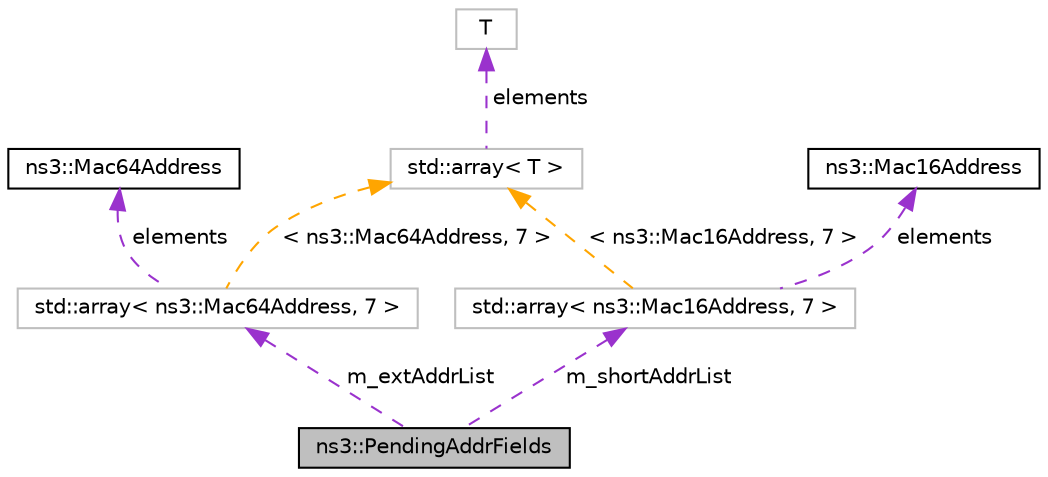 digraph "ns3::PendingAddrFields"
{
 // LATEX_PDF_SIZE
  edge [fontname="Helvetica",fontsize="10",labelfontname="Helvetica",labelfontsize="10"];
  node [fontname="Helvetica",fontsize="10",shape=record];
  Node1 [label="ns3::PendingAddrFields",height=0.2,width=0.4,color="black", fillcolor="grey75", style="filled", fontcolor="black",tooltip="Represent the Pending Address Specification field."];
  Node2 -> Node1 [dir="back",color="darkorchid3",fontsize="10",style="dashed",label=" m_extAddrList" ,fontname="Helvetica"];
  Node2 [label="std::array\< ns3::Mac64Address, 7 \>",height=0.2,width=0.4,color="grey75", fillcolor="white", style="filled",tooltip=" "];
  Node3 -> Node2 [dir="back",color="darkorchid3",fontsize="10",style="dashed",label=" elements" ,fontname="Helvetica"];
  Node3 [label="ns3::Mac64Address",height=0.2,width=0.4,color="black", fillcolor="white", style="filled",URL="$classns3_1_1_mac64_address.html",tooltip="an EUI-64 address"];
  Node4 -> Node2 [dir="back",color="orange",fontsize="10",style="dashed",label=" \< ns3::Mac64Address, 7 \>" ,fontname="Helvetica"];
  Node4 [label="std::array\< T \>",height=0.2,width=0.4,color="grey75", fillcolor="white", style="filled",tooltip=" "];
  Node5 -> Node4 [dir="back",color="darkorchid3",fontsize="10",style="dashed",label=" elements" ,fontname="Helvetica"];
  Node5 [label="T",height=0.2,width=0.4,color="grey75", fillcolor="white", style="filled",tooltip=" "];
  Node6 -> Node1 [dir="back",color="darkorchid3",fontsize="10",style="dashed",label=" m_shortAddrList" ,fontname="Helvetica"];
  Node6 [label="std::array\< ns3::Mac16Address, 7 \>",height=0.2,width=0.4,color="grey75", fillcolor="white", style="filled",tooltip=" "];
  Node7 -> Node6 [dir="back",color="darkorchid3",fontsize="10",style="dashed",label=" elements" ,fontname="Helvetica"];
  Node7 [label="ns3::Mac16Address",height=0.2,width=0.4,color="black", fillcolor="white", style="filled",URL="$classns3_1_1_mac16_address.html",tooltip="This class can contain 16 bit addresses."];
  Node4 -> Node6 [dir="back",color="orange",fontsize="10",style="dashed",label=" \< ns3::Mac16Address, 7 \>" ,fontname="Helvetica"];
}

